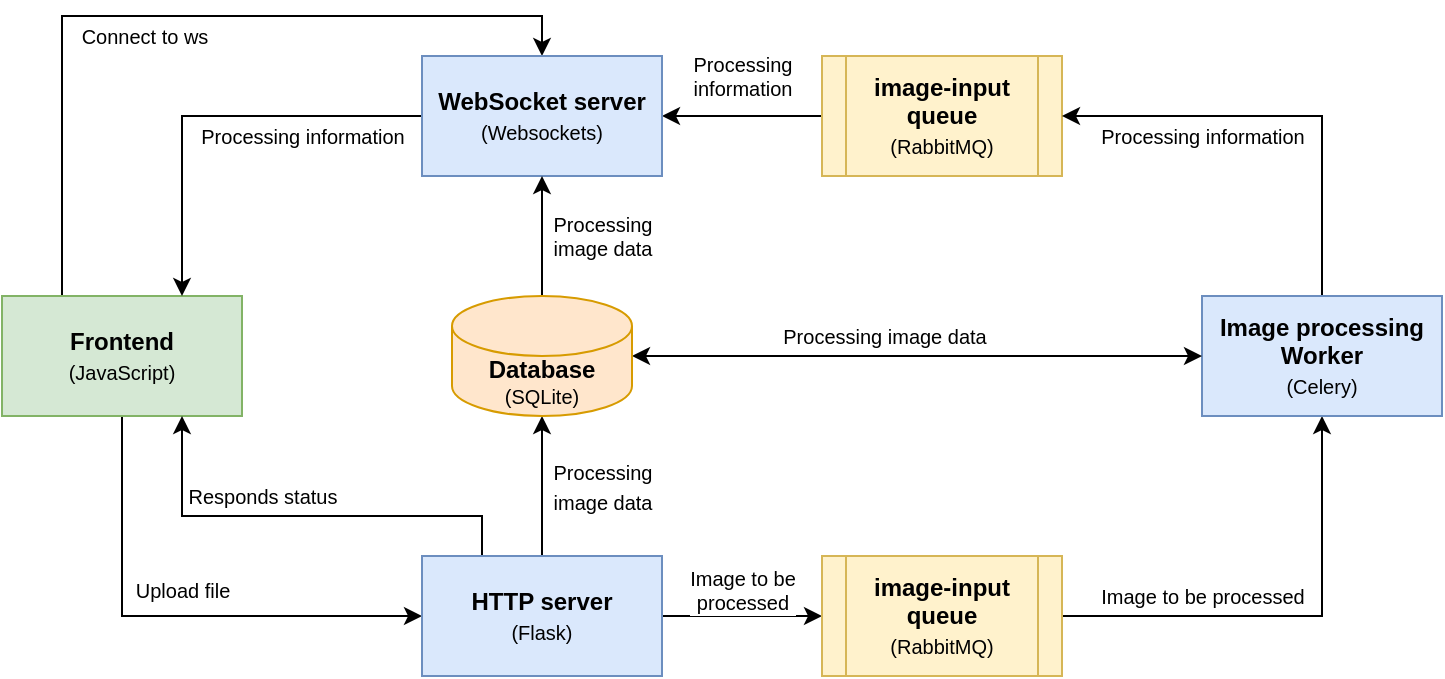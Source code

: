 <mxfile version="20.5.3" type="device"><diagram id="0Mfbt2oYS7nE5_e2XLPJ" name="Page-1"><mxGraphModel dx="978" dy="594" grid="1" gridSize="10" guides="1" tooltips="1" connect="1" arrows="1" fold="1" page="1" pageScale="1" pageWidth="850" pageHeight="1100" math="0" shadow="0"><root><mxCell id="0"/><mxCell id="1" parent="0"/><mxCell id="hN7fJinohnuMXKVfPtgY-7" style="edgeStyle=orthogonalEdgeStyle;rounded=0;orthogonalLoop=1;jettySize=auto;html=1;exitX=0.5;exitY=1;exitDx=0;exitDy=0;fontSize=10;entryX=0;entryY=0.5;entryDx=0;entryDy=0;" edge="1" parent="1" source="hN7fJinohnuMXKVfPtgY-1" target="hN7fJinohnuMXKVfPtgY-2"><mxGeometry relative="1" as="geometry"/></mxCell><mxCell id="hN7fJinohnuMXKVfPtgY-8" value="Upload file" style="edgeLabel;html=1;align=center;verticalAlign=middle;resizable=0;points=[];fontSize=10;" vertex="1" connectable="0" parent="hN7fJinohnuMXKVfPtgY-7"><mxGeometry x="-0.223" relative="1" as="geometry"><mxPoint x="30" y="-10" as="offset"/></mxGeometry></mxCell><mxCell id="hN7fJinohnuMXKVfPtgY-9" style="edgeStyle=orthogonalEdgeStyle;rounded=0;orthogonalLoop=1;jettySize=auto;html=1;exitX=0.25;exitY=0;exitDx=0;exitDy=0;entryX=0.5;entryY=0;entryDx=0;entryDy=0;fontSize=10;" edge="1" parent="1" source="hN7fJinohnuMXKVfPtgY-1" target="hN7fJinohnuMXKVfPtgY-6"><mxGeometry relative="1" as="geometry"/></mxCell><mxCell id="hN7fJinohnuMXKVfPtgY-10" value="Connect to ws" style="edgeLabel;html=1;align=center;verticalAlign=middle;resizable=0;points=[];fontSize=10;" vertex="1" connectable="0" parent="hN7fJinohnuMXKVfPtgY-9"><mxGeometry x="-0.143" y="-3" relative="1" as="geometry"><mxPoint x="9" y="7" as="offset"/></mxGeometry></mxCell><mxCell id="hN7fJinohnuMXKVfPtgY-1" value="&lt;b&gt;Frontend&lt;/b&gt;&lt;br&gt;&lt;font style=&quot;font-size: 10px;&quot;&gt;(JavaScript)&lt;/font&gt;" style="rounded=0;whiteSpace=wrap;html=1;fillColor=#d5e8d4;strokeColor=#82b366;" vertex="1" parent="1"><mxGeometry x="40" y="160" width="120" height="60" as="geometry"/></mxCell><mxCell id="hN7fJinohnuMXKVfPtgY-11" style="edgeStyle=orthogonalEdgeStyle;rounded=0;orthogonalLoop=1;jettySize=auto;html=1;entryX=0;entryY=0.5;entryDx=0;entryDy=0;fontSize=10;exitX=1;exitY=0.5;exitDx=0;exitDy=0;" edge="1" parent="1" source="hN7fJinohnuMXKVfPtgY-2" target="hN7fJinohnuMXKVfPtgY-3"><mxGeometry relative="1" as="geometry"><Array as="points"><mxPoint x="390" y="320"/><mxPoint x="390" y="320"/></Array></mxGeometry></mxCell><mxCell id="hN7fJinohnuMXKVfPtgY-12" value="Image to be&lt;br&gt;processed" style="edgeLabel;html=1;align=center;verticalAlign=middle;resizable=0;points=[];fontSize=10;" vertex="1" connectable="0" parent="hN7fJinohnuMXKVfPtgY-11"><mxGeometry x="-0.157" y="2" relative="1" as="geometry"><mxPoint x="6" y="-11" as="offset"/></mxGeometry></mxCell><mxCell id="hN7fJinohnuMXKVfPtgY-16" value="&lt;font style=&quot;font-size: 10px;&quot;&gt;Processing&lt;br&gt;image data&lt;/font&gt;" style="edgeStyle=orthogonalEdgeStyle;rounded=0;orthogonalLoop=1;jettySize=auto;html=1;entryX=0.5;entryY=1;entryDx=0;entryDy=0;entryPerimeter=0;fontSize=12;startArrow=none;startFill=0;" edge="1" parent="1" source="hN7fJinohnuMXKVfPtgY-2" target="hN7fJinohnuMXKVfPtgY-15"><mxGeometry y="-30" relative="1" as="geometry"><mxPoint as="offset"/></mxGeometry></mxCell><mxCell id="hN7fJinohnuMXKVfPtgY-27" style="edgeStyle=orthogonalEdgeStyle;rounded=0;orthogonalLoop=1;jettySize=auto;html=1;exitX=0.25;exitY=0;exitDx=0;exitDy=0;entryX=0.75;entryY=1;entryDx=0;entryDy=0;fontSize=10;startArrow=none;startFill=0;endArrow=classic;endFill=1;" edge="1" parent="1" source="hN7fJinohnuMXKVfPtgY-2" target="hN7fJinohnuMXKVfPtgY-1"><mxGeometry relative="1" as="geometry"><Array as="points"><mxPoint x="280" y="270"/><mxPoint x="130" y="270"/></Array></mxGeometry></mxCell><mxCell id="hN7fJinohnuMXKVfPtgY-28" value="Responds status" style="edgeLabel;html=1;align=center;verticalAlign=middle;resizable=0;points=[];fontSize=10;" vertex="1" connectable="0" parent="hN7fJinohnuMXKVfPtgY-27"><mxGeometry x="0.285" y="1" relative="1" as="geometry"><mxPoint x="11" y="-11" as="offset"/></mxGeometry></mxCell><mxCell id="hN7fJinohnuMXKVfPtgY-2" value="&lt;b&gt;HTTP server&lt;/b&gt;&lt;br&gt;&lt;font style=&quot;font-size: 10px;&quot;&gt;(Flask)&lt;/font&gt;" style="rounded=0;whiteSpace=wrap;html=1;fillColor=#dae8fc;strokeColor=#6c8ebf;" vertex="1" parent="1"><mxGeometry x="250" y="290" width="120" height="60" as="geometry"/></mxCell><mxCell id="hN7fJinohnuMXKVfPtgY-13" value="Image to be processed" style="edgeStyle=orthogonalEdgeStyle;rounded=0;orthogonalLoop=1;jettySize=auto;html=1;exitX=1;exitY=0.5;exitDx=0;exitDy=0;entryX=0.5;entryY=1;entryDx=0;entryDy=0;fontSize=10;" edge="1" parent="1" source="hN7fJinohnuMXKVfPtgY-3" target="hN7fJinohnuMXKVfPtgY-5"><mxGeometry x="-0.391" y="10" relative="1" as="geometry"><mxPoint as="offset"/></mxGeometry></mxCell><mxCell id="hN7fJinohnuMXKVfPtgY-3" value="&lt;b&gt;image-input queue&lt;/b&gt;&lt;br&gt;&lt;font style=&quot;font-size: 10px;&quot;&gt;(RabbitMQ)&lt;/font&gt;" style="shape=process;whiteSpace=wrap;html=1;backgroundOutline=1;fillColor=#fff2cc;strokeColor=#d6b656;" vertex="1" parent="1"><mxGeometry x="450" y="290" width="120" height="60" as="geometry"/></mxCell><mxCell id="hN7fJinohnuMXKVfPtgY-22" value="Processing&lt;br&gt;information" style="edgeStyle=orthogonalEdgeStyle;rounded=0;orthogonalLoop=1;jettySize=auto;html=1;exitX=0;exitY=0.5;exitDx=0;exitDy=0;fontSize=10;startArrow=none;startFill=0;" edge="1" parent="1" source="hN7fJinohnuMXKVfPtgY-4" target="hN7fJinohnuMXKVfPtgY-6"><mxGeometry y="-20" relative="1" as="geometry"><mxPoint as="offset"/></mxGeometry></mxCell><mxCell id="hN7fJinohnuMXKVfPtgY-4" value="&lt;b&gt;image-input queue&lt;/b&gt;&lt;br&gt;&lt;font style=&quot;font-size: 10px;&quot;&gt;(RabbitMQ)&lt;/font&gt;" style="shape=process;whiteSpace=wrap;html=1;backgroundOutline=1;fillColor=#fff2cc;strokeColor=#d6b656;" vertex="1" parent="1"><mxGeometry x="450" y="40" width="120" height="60" as="geometry"/></mxCell><mxCell id="hN7fJinohnuMXKVfPtgY-20" value="Processing information" style="edgeStyle=orthogonalEdgeStyle;rounded=0;orthogonalLoop=1;jettySize=auto;html=1;exitX=0.5;exitY=0;exitDx=0;exitDy=0;entryX=1;entryY=0.5;entryDx=0;entryDy=0;fontSize=10;startArrow=none;startFill=0;" edge="1" parent="1" source="hN7fJinohnuMXKVfPtgY-5" target="hN7fJinohnuMXKVfPtgY-4"><mxGeometry x="0.364" y="10" relative="1" as="geometry"><mxPoint as="offset"/></mxGeometry></mxCell><mxCell id="hN7fJinohnuMXKVfPtgY-5" value="&lt;b&gt;Image processing Worker&lt;/b&gt;&lt;br&gt;&lt;font style=&quot;font-size: 10px;&quot;&gt;(Celery)&lt;/font&gt;" style="rounded=0;whiteSpace=wrap;html=1;fillColor=#dae8fc;strokeColor=#6c8ebf;" vertex="1" parent="1"><mxGeometry x="640" y="160" width="120" height="60" as="geometry"/></mxCell><mxCell id="hN7fJinohnuMXKVfPtgY-23" style="edgeStyle=orthogonalEdgeStyle;rounded=0;orthogonalLoop=1;jettySize=auto;html=1;exitX=0;exitY=0.5;exitDx=0;exitDy=0;entryX=0.75;entryY=0;entryDx=0;entryDy=0;fontSize=10;startArrow=none;startFill=0;" edge="1" parent="1" source="hN7fJinohnuMXKVfPtgY-6" target="hN7fJinohnuMXKVfPtgY-1"><mxGeometry relative="1" as="geometry"/></mxCell><mxCell id="hN7fJinohnuMXKVfPtgY-24" value="Processing information" style="edgeLabel;html=1;align=center;verticalAlign=middle;resizable=0;points=[];fontSize=10;" vertex="1" connectable="0" parent="hN7fJinohnuMXKVfPtgY-23"><mxGeometry x="-0.322" y="-1" relative="1" as="geometry"><mxPoint x="11" y="11" as="offset"/></mxGeometry></mxCell><mxCell id="hN7fJinohnuMXKVfPtgY-6" value="&lt;b&gt;WebSocket server&lt;/b&gt;&lt;br&gt;&lt;font style=&quot;font-size: 10px;&quot;&gt;(Websockets)&lt;/font&gt;" style="rounded=0;whiteSpace=wrap;html=1;fillColor=#dae8fc;strokeColor=#6c8ebf;" vertex="1" parent="1"><mxGeometry x="250" y="40" width="120" height="60" as="geometry"/></mxCell><mxCell id="hN7fJinohnuMXKVfPtgY-18" value="Processing&lt;br&gt;image data" style="edgeStyle=orthogonalEdgeStyle;rounded=0;orthogonalLoop=1;jettySize=auto;html=1;exitX=0.5;exitY=0;exitDx=0;exitDy=0;exitPerimeter=0;entryX=0.5;entryY=1;entryDx=0;entryDy=0;fontSize=10;startArrow=none;startFill=0;" edge="1" parent="1" source="hN7fJinohnuMXKVfPtgY-15" target="hN7fJinohnuMXKVfPtgY-6"><mxGeometry y="-30" relative="1" as="geometry"><mxPoint as="offset"/></mxGeometry></mxCell><mxCell id="hN7fJinohnuMXKVfPtgY-19" style="edgeStyle=orthogonalEdgeStyle;rounded=0;orthogonalLoop=1;jettySize=auto;html=1;exitX=1;exitY=0.5;exitDx=0;exitDy=0;exitPerimeter=0;fontSize=10;startArrow=classic;startFill=1;entryX=0;entryY=0.5;entryDx=0;entryDy=0;" edge="1" parent="1" source="hN7fJinohnuMXKVfPtgY-15" target="hN7fJinohnuMXKVfPtgY-5"><mxGeometry relative="1" as="geometry"><Array as="points"><mxPoint x="600" y="190"/><mxPoint x="600" y="190"/></Array></mxGeometry></mxCell><mxCell id="hN7fJinohnuMXKVfPtgY-25" value="Processing image data" style="edgeLabel;html=1;align=center;verticalAlign=middle;resizable=0;points=[];fontSize=10;" vertex="1" connectable="0" parent="hN7fJinohnuMXKVfPtgY-19"><mxGeometry x="-0.116" relative="1" as="geometry"><mxPoint y="-10" as="offset"/></mxGeometry></mxCell><mxCell id="hN7fJinohnuMXKVfPtgY-15" value="&lt;font style=&quot;font-size: 12px;&quot;&gt;&lt;b&gt;Database&lt;/b&gt;&lt;/font&gt;&lt;br&gt;(SQLite)" style="shape=cylinder3;whiteSpace=wrap;html=1;boundedLbl=1;backgroundOutline=1;size=15;fontSize=10;fillColor=#ffe6cc;strokeColor=#d79b00;" vertex="1" parent="1"><mxGeometry x="265" y="160" width="90" height="60" as="geometry"/></mxCell></root></mxGraphModel></diagram></mxfile>